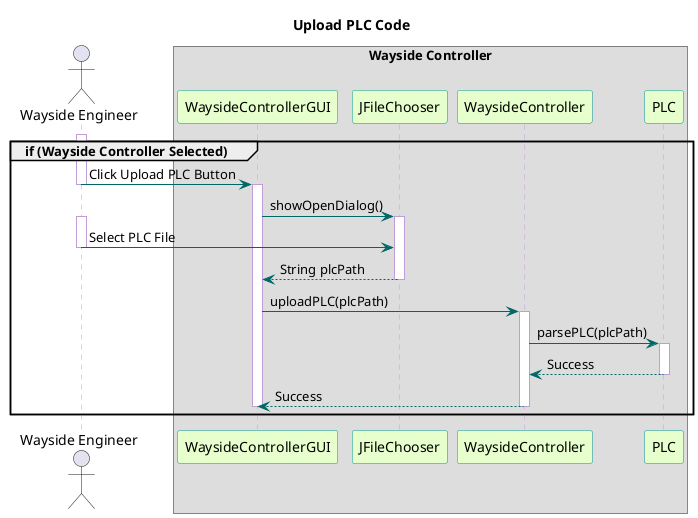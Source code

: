 @startuml

title Upload PLC Code

skinparam sequence {
  BackgroundColor transparent
  ParticipantBackgroundColor #e6ffcc
  ParticipantBorderColor 	#049595
  PackageBorderCOlor  #049595
  ArrowColor #006666
  LifeLineBorderColor #c09cd9
}

actor "Wayside Engineer"
box "Wayside Controller"
participant WaysideControllerGUI
participant JFileChooser
participant WaysideController
participant PLC
end box

group if (Wayside Controller Selected)
	activate "Wayside Engineer"
	"Wayside Engineer" -> WaysideControllerGUI : Click Upload PLC Button
	deactivate "Wayside Engineer"

	activate WaysideControllerGUI
	WaysideControllerGUI -> JFileChooser : showOpenDialog()
	
	activate JFileChooser
	activate "Wayside Engineer"
	"Wayside Engineer" -> JFileChooser : Select PLC File
	deactivate "Wayside Engineer"
	JFileChooser --> WaysideControllerGUI : String plcPath
	deactivate JFileChooser
	WaysideControllerGUI -> WaysideController : uploadPLC(plcPath)

	activate WaysideController
	WaysideController -> PLC : parsePLC(plcPath)
	
	activate PLC
	PLC --> WaysideController : Success
	deactivate PLC
	WaysideController --> WaysideControllerGUI : Success
	deactivate WaysideController
	deactivate WaysideControllerGUI
end

@enduml